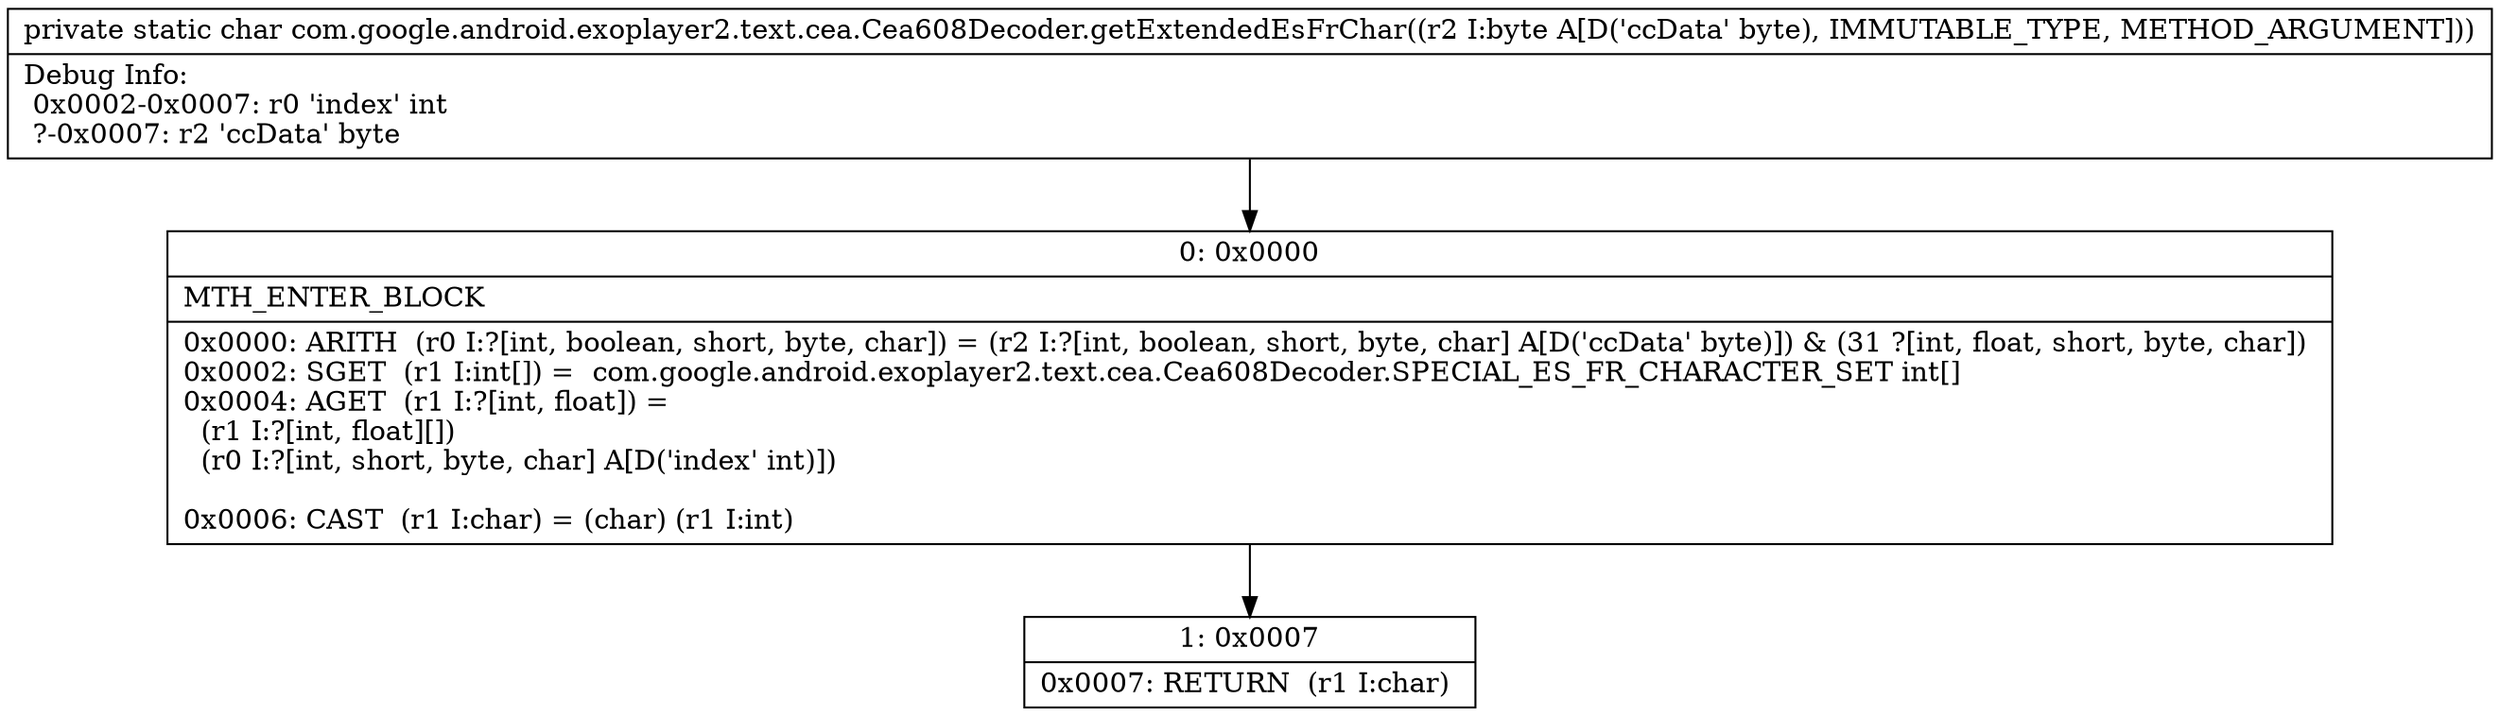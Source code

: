 digraph "CFG forcom.google.android.exoplayer2.text.cea.Cea608Decoder.getExtendedEsFrChar(B)C" {
Node_0 [shape=record,label="{0\:\ 0x0000|MTH_ENTER_BLOCK\l|0x0000: ARITH  (r0 I:?[int, boolean, short, byte, char]) = (r2 I:?[int, boolean, short, byte, char] A[D('ccData' byte)]) & (31 ?[int, float, short, byte, char]) \l0x0002: SGET  (r1 I:int[]) =  com.google.android.exoplayer2.text.cea.Cea608Decoder.SPECIAL_ES_FR_CHARACTER_SET int[] \l0x0004: AGET  (r1 I:?[int, float]) = \l  (r1 I:?[int, float][])\l  (r0 I:?[int, short, byte, char] A[D('index' int)])\l \l0x0006: CAST  (r1 I:char) = (char) (r1 I:int) \l}"];
Node_1 [shape=record,label="{1\:\ 0x0007|0x0007: RETURN  (r1 I:char) \l}"];
MethodNode[shape=record,label="{private static char com.google.android.exoplayer2.text.cea.Cea608Decoder.getExtendedEsFrChar((r2 I:byte A[D('ccData' byte), IMMUTABLE_TYPE, METHOD_ARGUMENT]))  | Debug Info:\l  0x0002\-0x0007: r0 'index' int\l  ?\-0x0007: r2 'ccData' byte\l}"];
MethodNode -> Node_0;
Node_0 -> Node_1;
}

